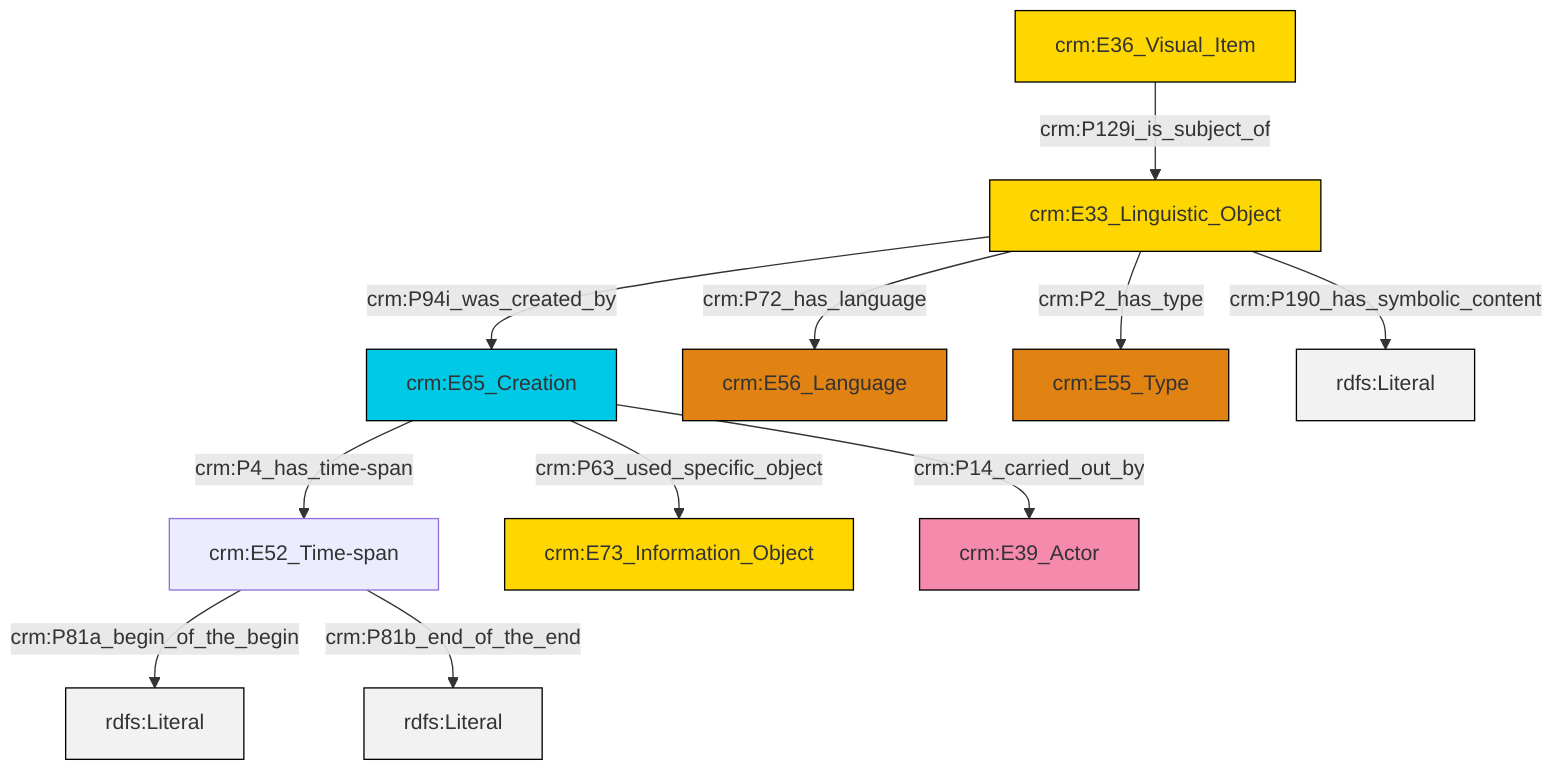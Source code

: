 graph TD
classDef Literal fill:#f2f2f2,stroke:#000000;
classDef CRM_Entity fill:#FFFFFF,stroke:#000000;
classDef Temporal_Entity fill:#00C9E6, stroke:#000000;
classDef Type fill:#E18312, stroke:#000000;
classDef Time-Span fill:#2C9C91, stroke:#000000;
classDef Appellation fill:#FFEB7F, stroke:#000000;
classDef Place fill:#008836, stroke:#000000;
classDef Persistent_Item fill:#B266B2, stroke:#000000;
classDef Conceptual_Object fill:#FFD700, stroke:#000000;
classDef Physical_Thing fill:#D2B48C, stroke:#000000;
classDef Actor fill:#f58aad, stroke:#000000;
classDef PC_Classes fill:#4ce600, stroke:#000000;
classDef Multi fill:#cccccc,stroke:#000000;

2["crm:E33_Linguistic_Object"]:::Conceptual_Object -->|crm:P94i_was_created_by| 6["crm:E65_Creation"]:::Temporal_Entity
7["crm:E36_Visual_Item"]:::Conceptual_Object -->|crm:P129i_is_subject_of| 2["crm:E33_Linguistic_Object"]:::Conceptual_Object
6["crm:E65_Creation"]:::Temporal_Entity -->|crm:P4_has_time-span| 0["crm:E52_Time-span"]:::Default
6["crm:E65_Creation"]:::Temporal_Entity -->|crm:P63_used_specific_object| 4["crm:E73_Information_Object"]:::Conceptual_Object
2["crm:E33_Linguistic_Object"]:::Conceptual_Object -->|crm:P72_has_language| 8["crm:E56_Language"]:::Type
0["crm:E52_Time-span"]:::Default -->|crm:P81a_begin_of_the_begin| 12[rdfs:Literal]:::Literal
2["crm:E33_Linguistic_Object"]:::Conceptual_Object -->|crm:P2_has_type| 10["crm:E55_Type"]:::Type
0["crm:E52_Time-span"]:::Default -->|crm:P81b_end_of_the_end| 13[rdfs:Literal]:::Literal
6["crm:E65_Creation"]:::Temporal_Entity -->|crm:P14_carried_out_by| 15["crm:E39_Actor"]:::Actor
2["crm:E33_Linguistic_Object"]:::Conceptual_Object -->|crm:P190_has_symbolic_content| 18[rdfs:Literal]:::Literal